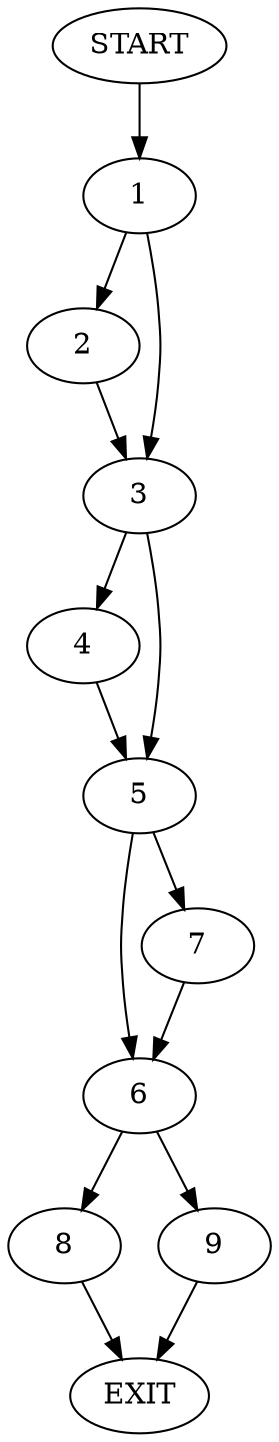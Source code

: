 digraph {
0 [label="START"]
10 [label="EXIT"]
0 -> 1
1 -> 2
1 -> 3
3 -> 4
3 -> 5
2 -> 3
5 -> 6
5 -> 7
4 -> 5
6 -> 8
6 -> 9
7 -> 6
9 -> 10
8 -> 10
}
